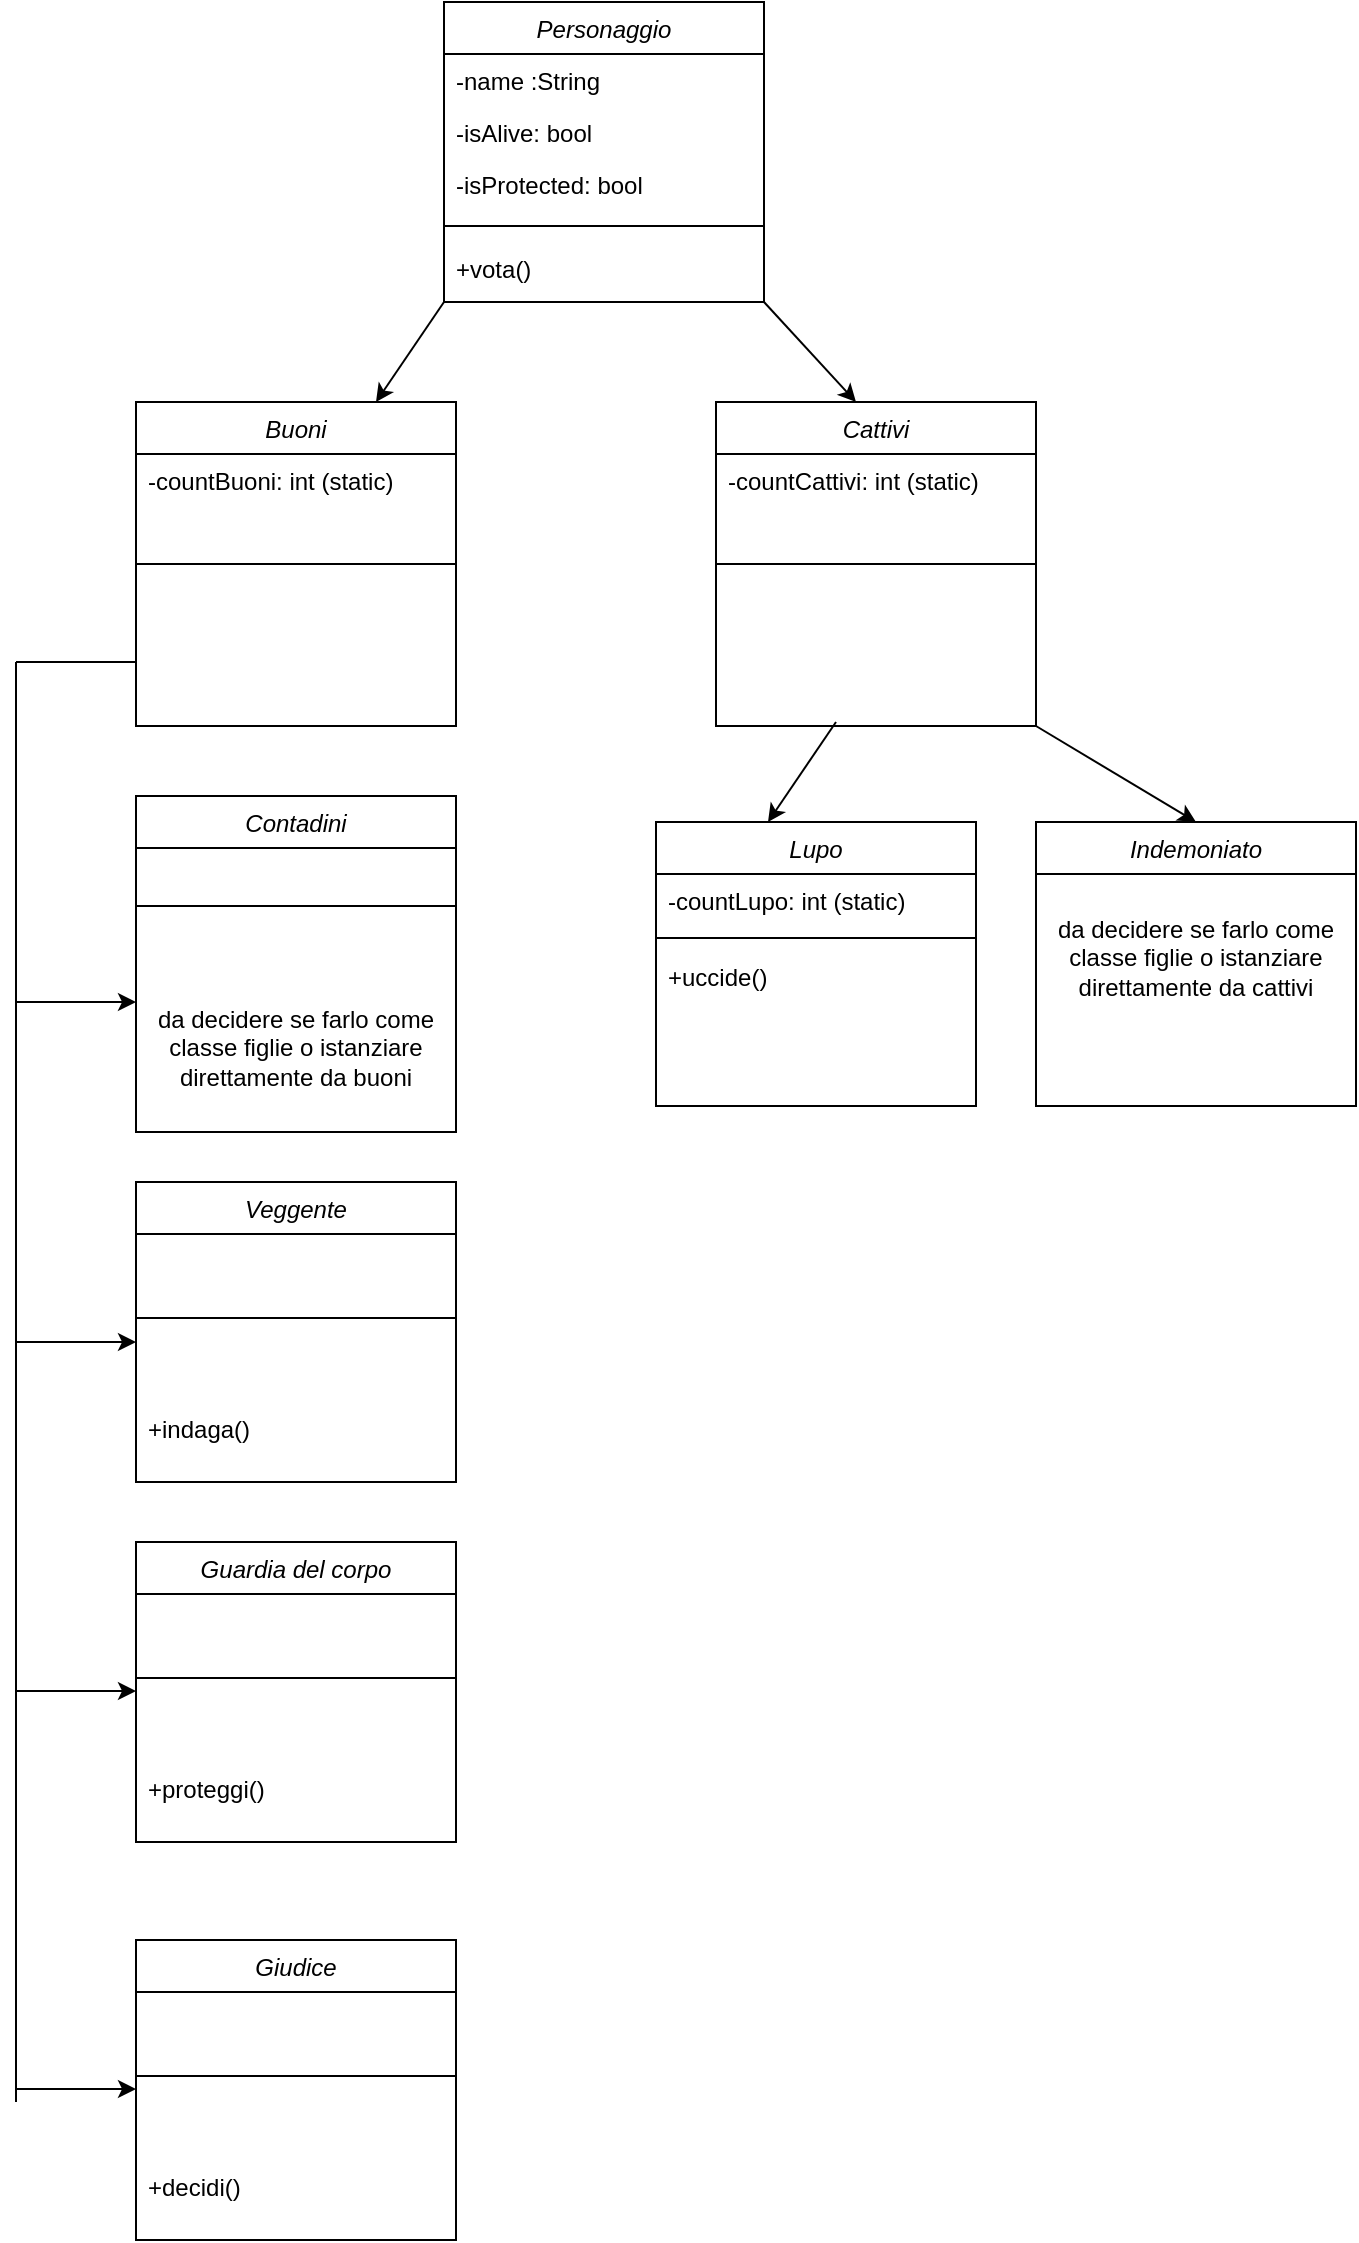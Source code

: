 <mxfile version="17.2.4" type="github">
  <diagram id="C5RBs43oDa-KdzZeNtuy" name="Page-1">
    <mxGraphModel dx="1730" dy="980" grid="1" gridSize="10" guides="1" tooltips="1" connect="1" arrows="1" fold="1" page="1" pageScale="1" pageWidth="827" pageHeight="1169" math="0" shadow="0">
      <root>
        <mxCell id="WIyWlLk6GJQsqaUBKTNV-0" />
        <mxCell id="WIyWlLk6GJQsqaUBKTNV-1" parent="WIyWlLk6GJQsqaUBKTNV-0" />
        <mxCell id="zkfFHV4jXpPFQw0GAbJ--0" value="Personaggio" style="swimlane;fontStyle=2;align=center;verticalAlign=top;childLayout=stackLayout;horizontal=1;startSize=26;horizontalStack=0;resizeParent=1;resizeLast=0;collapsible=1;marginBottom=0;rounded=0;shadow=0;strokeWidth=1;" parent="WIyWlLk6GJQsqaUBKTNV-1" vertex="1">
          <mxGeometry x="334" y="50" width="160" height="150" as="geometry">
            <mxRectangle x="230" y="140" width="160" height="26" as="alternateBounds" />
          </mxGeometry>
        </mxCell>
        <mxCell id="zkfFHV4jXpPFQw0GAbJ--1" value="-name :String" style="text;align=left;verticalAlign=top;spacingLeft=4;spacingRight=4;overflow=hidden;rotatable=0;points=[[0,0.5],[1,0.5]];portConstraint=eastwest;" parent="zkfFHV4jXpPFQw0GAbJ--0" vertex="1">
          <mxGeometry y="26" width="160" height="26" as="geometry" />
        </mxCell>
        <mxCell id="zkfFHV4jXpPFQw0GAbJ--2" value="-isAlive: bool" style="text;align=left;verticalAlign=top;spacingLeft=4;spacingRight=4;overflow=hidden;rotatable=0;points=[[0,0.5],[1,0.5]];portConstraint=eastwest;rounded=0;shadow=0;html=0;" parent="zkfFHV4jXpPFQw0GAbJ--0" vertex="1">
          <mxGeometry y="52" width="160" height="26" as="geometry" />
        </mxCell>
        <mxCell id="zkfFHV4jXpPFQw0GAbJ--3" value="-isProtected: bool" style="text;align=left;verticalAlign=top;spacingLeft=4;spacingRight=4;overflow=hidden;rotatable=0;points=[[0,0.5],[1,0.5]];portConstraint=eastwest;rounded=0;shadow=0;html=0;" parent="zkfFHV4jXpPFQw0GAbJ--0" vertex="1">
          <mxGeometry y="78" width="160" height="26" as="geometry" />
        </mxCell>
        <mxCell id="zkfFHV4jXpPFQw0GAbJ--4" value="" style="line;html=1;strokeWidth=1;align=left;verticalAlign=middle;spacingTop=-1;spacingLeft=3;spacingRight=3;rotatable=0;labelPosition=right;points=[];portConstraint=eastwest;" parent="zkfFHV4jXpPFQw0GAbJ--0" vertex="1">
          <mxGeometry y="104" width="160" height="16" as="geometry" />
        </mxCell>
        <mxCell id="zkfFHV4jXpPFQw0GAbJ--5" value="+vota() " style="text;align=left;verticalAlign=top;spacingLeft=4;spacingRight=4;overflow=hidden;rotatable=0;points=[[0,0.5],[1,0.5]];portConstraint=eastwest;" parent="zkfFHV4jXpPFQw0GAbJ--0" vertex="1">
          <mxGeometry y="120" width="160" height="26" as="geometry" />
        </mxCell>
        <mxCell id="Thull6_jVdtDWFVk-yVq-1" value="" style="endArrow=classic;html=1;rounded=0;" parent="WIyWlLk6GJQsqaUBKTNV-1" edge="1">
          <mxGeometry width="50" height="50" relative="1" as="geometry">
            <mxPoint x="334" y="200" as="sourcePoint" />
            <mxPoint x="300" y="250" as="targetPoint" />
            <Array as="points" />
          </mxGeometry>
        </mxCell>
        <mxCell id="Thull6_jVdtDWFVk-yVq-2" value="" style="endArrow=classic;html=1;rounded=0;" parent="WIyWlLk6GJQsqaUBKTNV-1" edge="1">
          <mxGeometry width="50" height="50" relative="1" as="geometry">
            <mxPoint x="494" y="200" as="sourcePoint" />
            <mxPoint x="540" y="250" as="targetPoint" />
            <Array as="points" />
          </mxGeometry>
        </mxCell>
        <mxCell id="Thull6_jVdtDWFVk-yVq-3" value="Buoni" style="swimlane;fontStyle=2;align=center;verticalAlign=top;childLayout=stackLayout;horizontal=1;startSize=26;horizontalStack=0;resizeParent=1;resizeLast=0;collapsible=1;marginBottom=0;rounded=0;shadow=0;strokeWidth=1;" parent="WIyWlLk6GJQsqaUBKTNV-1" vertex="1">
          <mxGeometry x="180" y="250" width="160" height="162" as="geometry">
            <mxRectangle x="230" y="140" width="160" height="26" as="alternateBounds" />
          </mxGeometry>
        </mxCell>
        <mxCell id="Thull6_jVdtDWFVk-yVq-16" value="-countBuoni: int (static)" style="text;align=left;verticalAlign=top;spacingLeft=4;spacingRight=4;overflow=hidden;rotatable=0;points=[[0,0.5],[1,0.5]];portConstraint=eastwest;" parent="Thull6_jVdtDWFVk-yVq-3" vertex="1">
          <mxGeometry y="26" width="160" height="26" as="geometry" />
        </mxCell>
        <mxCell id="Thull6_jVdtDWFVk-yVq-7" value="" style="line;html=1;strokeWidth=1;align=left;verticalAlign=middle;spacingTop=-1;spacingLeft=3;spacingRight=3;rotatable=0;labelPosition=right;points=[];portConstraint=eastwest;" parent="Thull6_jVdtDWFVk-yVq-3" vertex="1">
          <mxGeometry y="52" width="160" height="58" as="geometry" />
        </mxCell>
        <mxCell id="Thull6_jVdtDWFVk-yVq-17" value="Cattivi" style="swimlane;fontStyle=2;align=center;verticalAlign=top;childLayout=stackLayout;horizontal=1;startSize=26;horizontalStack=0;resizeParent=1;resizeLast=0;collapsible=1;marginBottom=0;rounded=0;shadow=0;strokeWidth=1;" parent="WIyWlLk6GJQsqaUBKTNV-1" vertex="1">
          <mxGeometry x="470" y="250" width="160" height="162" as="geometry">
            <mxRectangle x="230" y="140" width="160" height="26" as="alternateBounds" />
          </mxGeometry>
        </mxCell>
        <mxCell id="Thull6_jVdtDWFVk-yVq-19" value="-countCattivi: int (static)" style="text;align=left;verticalAlign=top;spacingLeft=4;spacingRight=4;overflow=hidden;rotatable=0;points=[[0,0.5],[1,0.5]];portConstraint=eastwest;" parent="Thull6_jVdtDWFVk-yVq-17" vertex="1">
          <mxGeometry y="26" width="160" height="26" as="geometry" />
        </mxCell>
        <mxCell id="Thull6_jVdtDWFVk-yVq-20" value="" style="line;html=1;strokeWidth=1;align=left;verticalAlign=middle;spacingTop=-1;spacingLeft=3;spacingRight=3;rotatable=0;labelPosition=right;points=[];portConstraint=eastwest;" parent="Thull6_jVdtDWFVk-yVq-17" vertex="1">
          <mxGeometry y="52" width="160" height="58" as="geometry" />
        </mxCell>
        <mxCell id="Thull6_jVdtDWFVk-yVq-22" value="Lupo" style="swimlane;fontStyle=2;align=center;verticalAlign=top;childLayout=stackLayout;horizontal=1;startSize=26;horizontalStack=0;resizeParent=1;resizeLast=0;collapsible=1;marginBottom=0;rounded=0;shadow=0;strokeWidth=1;" parent="WIyWlLk6GJQsqaUBKTNV-1" vertex="1">
          <mxGeometry x="440" y="460" width="160" height="142" as="geometry">
            <mxRectangle x="230" y="140" width="160" height="26" as="alternateBounds" />
          </mxGeometry>
        </mxCell>
        <mxCell id="Thull6_jVdtDWFVk-yVq-24" value="-countLupo: int (static)" style="text;align=left;verticalAlign=top;spacingLeft=4;spacingRight=4;overflow=hidden;rotatable=0;points=[[0,0.5],[1,0.5]];portConstraint=eastwest;" parent="Thull6_jVdtDWFVk-yVq-22" vertex="1">
          <mxGeometry y="26" width="160" height="26" as="geometry" />
        </mxCell>
        <mxCell id="Thull6_jVdtDWFVk-yVq-25" value="" style="line;html=1;strokeWidth=1;align=left;verticalAlign=middle;spacingTop=-1;spacingLeft=3;spacingRight=3;rotatable=0;labelPosition=right;points=[];portConstraint=eastwest;" parent="Thull6_jVdtDWFVk-yVq-22" vertex="1">
          <mxGeometry y="52" width="160" height="12" as="geometry" />
        </mxCell>
        <mxCell id="Thull6_jVdtDWFVk-yVq-27" value="+uccide()" style="text;align=left;verticalAlign=top;spacingLeft=4;spacingRight=4;overflow=hidden;rotatable=0;points=[[0,0.5],[1,0.5]];portConstraint=eastwest;" parent="Thull6_jVdtDWFVk-yVq-22" vertex="1">
          <mxGeometry y="64" width="160" height="26" as="geometry" />
        </mxCell>
        <mxCell id="Thull6_jVdtDWFVk-yVq-28" value="" style="endArrow=classic;html=1;rounded=0;" parent="WIyWlLk6GJQsqaUBKTNV-1" edge="1">
          <mxGeometry width="50" height="50" relative="1" as="geometry">
            <mxPoint x="530" y="410" as="sourcePoint" />
            <mxPoint x="496" y="460" as="targetPoint" />
            <Array as="points" />
          </mxGeometry>
        </mxCell>
        <mxCell id="Thull6_jVdtDWFVk-yVq-29" value="Indemoniato" style="swimlane;fontStyle=2;align=center;verticalAlign=top;childLayout=stackLayout;horizontal=1;startSize=26;horizontalStack=0;resizeParent=1;resizeLast=0;collapsible=1;marginBottom=0;rounded=0;shadow=0;strokeWidth=1;" parent="WIyWlLk6GJQsqaUBKTNV-1" vertex="1">
          <mxGeometry x="630" y="460" width="160" height="142" as="geometry">
            <mxRectangle x="230" y="140" width="160" height="26" as="alternateBounds" />
          </mxGeometry>
        </mxCell>
        <mxCell id="dyxRfXVhcsrra0DH3OZK-0" value="da decidere se farlo come classe figlie o istanziare direttamente da cattivi" style="text;html=1;strokeColor=none;fillColor=none;align=center;verticalAlign=middle;whiteSpace=wrap;rounded=0;" vertex="1" parent="Thull6_jVdtDWFVk-yVq-29">
          <mxGeometry y="26" width="160" height="84" as="geometry" />
        </mxCell>
        <mxCell id="Thull6_jVdtDWFVk-yVq-35" value="" style="endArrow=classic;html=1;rounded=0;entryX=0.5;entryY=0;entryDx=0;entryDy=0;exitX=1;exitY=1;exitDx=0;exitDy=0;" parent="WIyWlLk6GJQsqaUBKTNV-1" source="Thull6_jVdtDWFVk-yVq-17" target="Thull6_jVdtDWFVk-yVq-29" edge="1">
          <mxGeometry width="50" height="50" relative="1" as="geometry">
            <mxPoint x="687.28" y="389.432" as="sourcePoint" />
            <mxPoint x="506" y="470" as="targetPoint" />
            <Array as="points" />
          </mxGeometry>
        </mxCell>
        <mxCell id="dyxRfXVhcsrra0DH3OZK-1" value="Contadini" style="swimlane;fontStyle=2;align=center;verticalAlign=top;childLayout=stackLayout;horizontal=1;startSize=26;horizontalStack=0;resizeParent=1;resizeLast=0;collapsible=1;marginBottom=0;rounded=0;shadow=0;strokeWidth=1;" vertex="1" parent="WIyWlLk6GJQsqaUBKTNV-1">
          <mxGeometry x="180" y="447" width="160" height="168" as="geometry">
            <mxRectangle x="230" y="140" width="160" height="26" as="alternateBounds" />
          </mxGeometry>
        </mxCell>
        <mxCell id="dyxRfXVhcsrra0DH3OZK-3" value="" style="line;html=1;strokeWidth=1;align=left;verticalAlign=middle;spacingTop=-1;spacingLeft=3;spacingRight=3;rotatable=0;labelPosition=right;points=[];portConstraint=eastwest;" vertex="1" parent="dyxRfXVhcsrra0DH3OZK-1">
          <mxGeometry y="26" width="160" height="58" as="geometry" />
        </mxCell>
        <mxCell id="dyxRfXVhcsrra0DH3OZK-5" value="da decidere se farlo come classe figlie o istanziare direttamente da buoni" style="text;html=1;strokeColor=none;fillColor=none;align=center;verticalAlign=middle;whiteSpace=wrap;rounded=0;" vertex="1" parent="dyxRfXVhcsrra0DH3OZK-1">
          <mxGeometry y="84" width="160" height="84" as="geometry" />
        </mxCell>
        <mxCell id="dyxRfXVhcsrra0DH3OZK-7" value="" style="endArrow=none;html=1;rounded=0;" edge="1" parent="WIyWlLk6GJQsqaUBKTNV-1">
          <mxGeometry width="50" height="50" relative="1" as="geometry">
            <mxPoint x="120" y="1100" as="sourcePoint" />
            <mxPoint x="120" y="380" as="targetPoint" />
          </mxGeometry>
        </mxCell>
        <mxCell id="dyxRfXVhcsrra0DH3OZK-8" value="" style="endArrow=none;html=1;rounded=0;" edge="1" parent="WIyWlLk6GJQsqaUBKTNV-1">
          <mxGeometry width="50" height="50" relative="1" as="geometry">
            <mxPoint x="180" y="380" as="sourcePoint" />
            <mxPoint x="120" y="380" as="targetPoint" />
          </mxGeometry>
        </mxCell>
        <mxCell id="dyxRfXVhcsrra0DH3OZK-10" value="" style="endArrow=classic;html=1;rounded=0;" edge="1" parent="WIyWlLk6GJQsqaUBKTNV-1">
          <mxGeometry width="50" height="50" relative="1" as="geometry">
            <mxPoint x="120" y="550" as="sourcePoint" />
            <mxPoint x="180" y="550" as="targetPoint" />
          </mxGeometry>
        </mxCell>
        <mxCell id="dyxRfXVhcsrra0DH3OZK-11" value="Veggente" style="swimlane;fontStyle=2;align=center;verticalAlign=top;childLayout=stackLayout;horizontal=1;startSize=26;horizontalStack=0;resizeParent=1;resizeLast=0;collapsible=1;marginBottom=0;rounded=0;shadow=0;strokeWidth=1;" vertex="1" parent="WIyWlLk6GJQsqaUBKTNV-1">
          <mxGeometry x="180" y="640" width="160" height="150" as="geometry">
            <mxRectangle x="230" y="140" width="160" height="26" as="alternateBounds" />
          </mxGeometry>
        </mxCell>
        <mxCell id="dyxRfXVhcsrra0DH3OZK-13" value="" style="line;html=1;strokeWidth=1;align=left;verticalAlign=middle;spacingTop=-1;spacingLeft=3;spacingRight=3;rotatable=0;labelPosition=right;points=[];portConstraint=eastwest;" vertex="1" parent="dyxRfXVhcsrra0DH3OZK-11">
          <mxGeometry y="26" width="160" height="84" as="geometry" />
        </mxCell>
        <mxCell id="dyxRfXVhcsrra0DH3OZK-18" value="+indaga()" style="text;align=left;verticalAlign=top;spacingLeft=4;spacingRight=4;overflow=hidden;rotatable=0;points=[[0,0.5],[1,0.5]];portConstraint=eastwest;" vertex="1" parent="dyxRfXVhcsrra0DH3OZK-11">
          <mxGeometry y="110" width="160" height="26" as="geometry" />
        </mxCell>
        <mxCell id="dyxRfXVhcsrra0DH3OZK-15" value="" style="endArrow=classic;html=1;rounded=0;" edge="1" parent="WIyWlLk6GJQsqaUBKTNV-1">
          <mxGeometry width="50" height="50" relative="1" as="geometry">
            <mxPoint x="120" y="720" as="sourcePoint" />
            <mxPoint x="180" y="720" as="targetPoint" />
          </mxGeometry>
        </mxCell>
        <mxCell id="dyxRfXVhcsrra0DH3OZK-19" value="Guardia del corpo" style="swimlane;fontStyle=2;align=center;verticalAlign=top;childLayout=stackLayout;horizontal=1;startSize=26;horizontalStack=0;resizeParent=1;resizeLast=0;collapsible=1;marginBottom=0;rounded=0;shadow=0;strokeWidth=1;" vertex="1" parent="WIyWlLk6GJQsqaUBKTNV-1">
          <mxGeometry x="180" y="820" width="160" height="150" as="geometry">
            <mxRectangle x="230" y="140" width="160" height="26" as="alternateBounds" />
          </mxGeometry>
        </mxCell>
        <mxCell id="dyxRfXVhcsrra0DH3OZK-20" value="" style="line;html=1;strokeWidth=1;align=left;verticalAlign=middle;spacingTop=-1;spacingLeft=3;spacingRight=3;rotatable=0;labelPosition=right;points=[];portConstraint=eastwest;" vertex="1" parent="dyxRfXVhcsrra0DH3OZK-19">
          <mxGeometry y="26" width="160" height="84" as="geometry" />
        </mxCell>
        <mxCell id="dyxRfXVhcsrra0DH3OZK-21" value="+proteggi()" style="text;align=left;verticalAlign=top;spacingLeft=4;spacingRight=4;overflow=hidden;rotatable=0;points=[[0,0.5],[1,0.5]];portConstraint=eastwest;" vertex="1" parent="dyxRfXVhcsrra0DH3OZK-19">
          <mxGeometry y="110" width="160" height="26" as="geometry" />
        </mxCell>
        <mxCell id="dyxRfXVhcsrra0DH3OZK-22" value="" style="endArrow=classic;html=1;rounded=0;" edge="1" parent="WIyWlLk6GJQsqaUBKTNV-1">
          <mxGeometry width="50" height="50" relative="1" as="geometry">
            <mxPoint x="120" y="894.52" as="sourcePoint" />
            <mxPoint x="180" y="894.52" as="targetPoint" />
          </mxGeometry>
        </mxCell>
        <mxCell id="dyxRfXVhcsrra0DH3OZK-23" value="Giudice" style="swimlane;fontStyle=2;align=center;verticalAlign=top;childLayout=stackLayout;horizontal=1;startSize=26;horizontalStack=0;resizeParent=1;resizeLast=0;collapsible=1;marginBottom=0;rounded=0;shadow=0;strokeWidth=1;" vertex="1" parent="WIyWlLk6GJQsqaUBKTNV-1">
          <mxGeometry x="180" y="1019" width="160" height="150" as="geometry">
            <mxRectangle x="230" y="140" width="160" height="26" as="alternateBounds" />
          </mxGeometry>
        </mxCell>
        <mxCell id="dyxRfXVhcsrra0DH3OZK-24" value="" style="line;html=1;strokeWidth=1;align=left;verticalAlign=middle;spacingTop=-1;spacingLeft=3;spacingRight=3;rotatable=0;labelPosition=right;points=[];portConstraint=eastwest;" vertex="1" parent="dyxRfXVhcsrra0DH3OZK-23">
          <mxGeometry y="26" width="160" height="84" as="geometry" />
        </mxCell>
        <mxCell id="dyxRfXVhcsrra0DH3OZK-25" value="+decidi()" style="text;align=left;verticalAlign=top;spacingLeft=4;spacingRight=4;overflow=hidden;rotatable=0;points=[[0,0.5],[1,0.5]];portConstraint=eastwest;" vertex="1" parent="dyxRfXVhcsrra0DH3OZK-23">
          <mxGeometry y="110" width="160" height="26" as="geometry" />
        </mxCell>
        <mxCell id="dyxRfXVhcsrra0DH3OZK-26" value="" style="endArrow=classic;html=1;rounded=0;" edge="1" parent="WIyWlLk6GJQsqaUBKTNV-1">
          <mxGeometry width="50" height="50" relative="1" as="geometry">
            <mxPoint x="120" y="1093.52" as="sourcePoint" />
            <mxPoint x="180" y="1093.52" as="targetPoint" />
          </mxGeometry>
        </mxCell>
      </root>
    </mxGraphModel>
  </diagram>
</mxfile>
